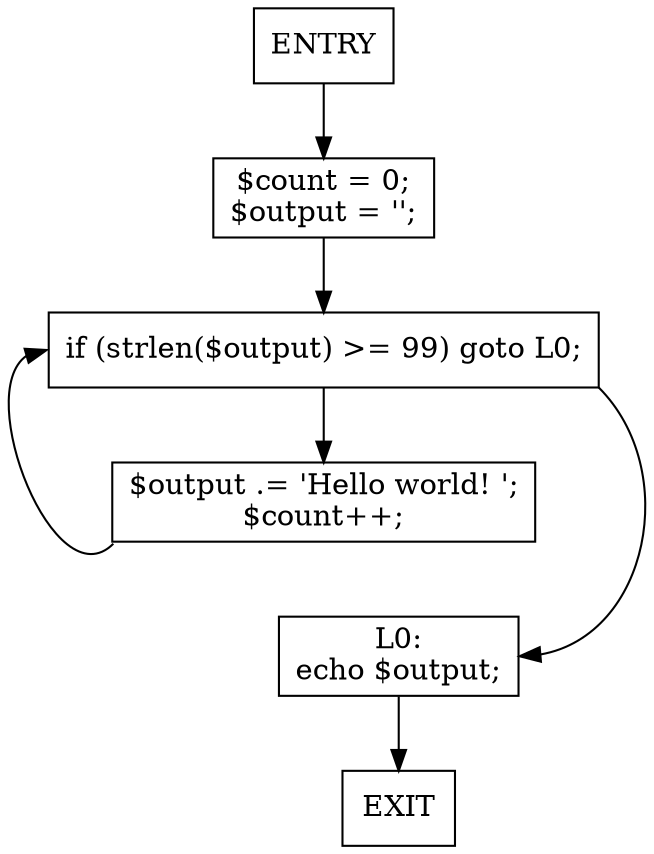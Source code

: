 digraph control_flow_graph {
  n1 [label="ENTRY", shape="box"];
  n2 [label="$count = 0;\n$output = '';", shape="box"];
  n3 [label="if (strlen($output) >= 99) goto L0;", shape="box"];
  n4 [label="$output .= 'Hello world! ';\n$count++;", shape="box"];
  n5 [label="L0:\necho $output;", shape="box"];
  n6 [label="EXIT", shape="box"];
 
  n1 -> n2;
  n2 -> n3;
  n3 -> n4;
  n4:sw -> n3:w;
  n4 -> n5 [style="invis"];
  n3:se -> n5:e;
  n5 -> n6;
}